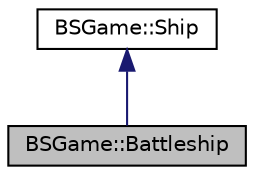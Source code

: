 digraph "BSGame::Battleship"
{
 // LATEX_PDF_SIZE
  edge [fontname="Helvetica",fontsize="10",labelfontname="Helvetica",labelfontsize="10"];
  node [fontname="Helvetica",fontsize="10",shape=record];
  Node1 [label="BSGame::Battleship",height=0.2,width=0.4,color="black", fillcolor="grey75", style="filled", fontcolor="black",tooltip=" "];
  Node2 -> Node1 [dir="back",color="midnightblue",fontsize="10",style="solid"];
  Node2 [label="BSGame::Ship",height=0.2,width=0.4,color="black", fillcolor="white", style="filled",URL="$class_b_s_game_1_1_ship.html",tooltip=" "];
}
